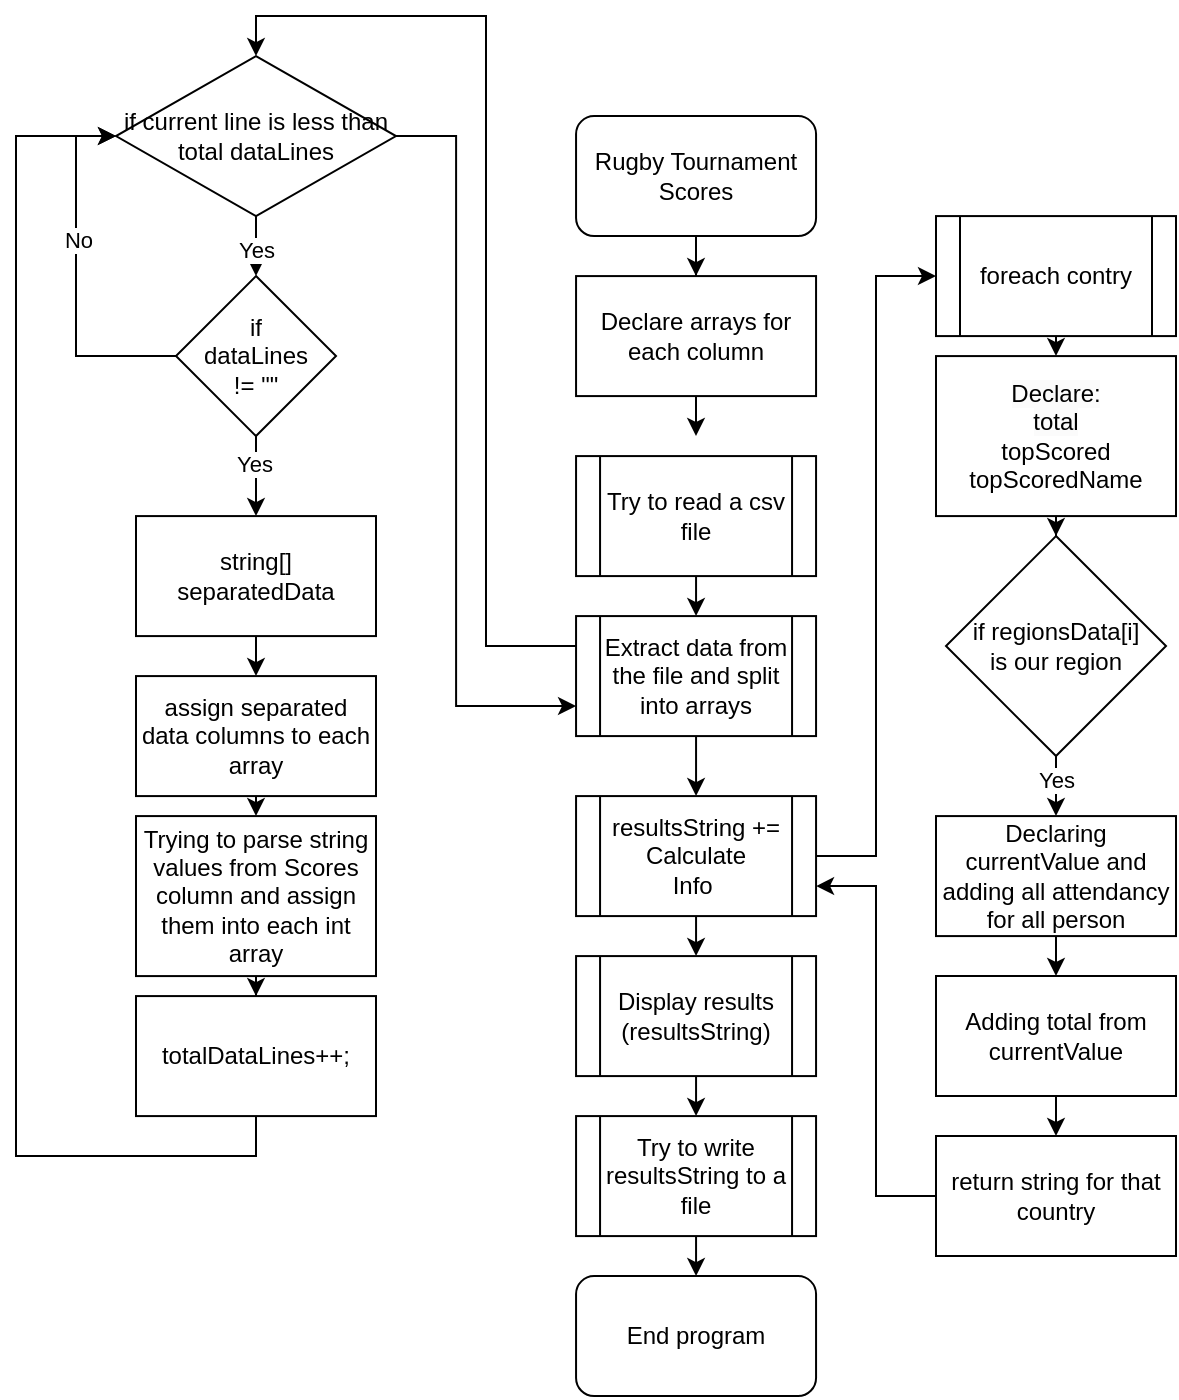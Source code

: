 <mxfile version="22.1.7" type="device">
  <diagram name="Page-1" id="qs4en36nI8OkgmdsuLl5">
    <mxGraphModel dx="989" dy="545" grid="1" gridSize="10" guides="1" tooltips="1" connect="1" arrows="1" fold="1" page="1" pageScale="1" pageWidth="850" pageHeight="1100" math="0" shadow="0">
      <root>
        <mxCell id="0" />
        <mxCell id="1" parent="0" />
        <mxCell id="cvNnizNzKWjBdOt4DmSa-48" value="" style="edgeStyle=orthogonalEdgeStyle;rounded=0;orthogonalLoop=1;jettySize=auto;html=1;" edge="1" parent="1" source="cvNnizNzKWjBdOt4DmSa-1" target="cvNnizNzKWjBdOt4DmSa-17">
          <mxGeometry relative="1" as="geometry" />
        </mxCell>
        <mxCell id="cvNnizNzKWjBdOt4DmSa-1" value="Rugby Tournament Scores" style="rounded=1;whiteSpace=wrap;html=1;" vertex="1" parent="1">
          <mxGeometry x="290.03" y="60.04" width="120" height="60" as="geometry" />
        </mxCell>
        <mxCell id="cvNnizNzKWjBdOt4DmSa-51" style="edgeStyle=orthogonalEdgeStyle;rounded=0;orthogonalLoop=1;jettySize=auto;html=1;exitX=0.5;exitY=1;exitDx=0;exitDy=0;entryX=0.5;entryY=0;entryDx=0;entryDy=0;" edge="1" parent="1" source="cvNnizNzKWjBdOt4DmSa-2" target="cvNnizNzKWjBdOt4DmSa-3">
          <mxGeometry relative="1" as="geometry" />
        </mxCell>
        <mxCell id="cvNnizNzKWjBdOt4DmSa-2" value="Try to read a csv file" style="shape=process;whiteSpace=wrap;html=1;backgroundOutline=1;" vertex="1" parent="1">
          <mxGeometry x="290.03" y="230.04" width="120" height="60" as="geometry" />
        </mxCell>
        <mxCell id="cvNnizNzKWjBdOt4DmSa-45" style="edgeStyle=orthogonalEdgeStyle;rounded=0;orthogonalLoop=1;jettySize=auto;html=1;exitX=0;exitY=0.25;exitDx=0;exitDy=0;entryX=0.5;entryY=0;entryDx=0;entryDy=0;" edge="1" parent="1" source="cvNnizNzKWjBdOt4DmSa-3" target="cvNnizNzKWjBdOt4DmSa-20">
          <mxGeometry relative="1" as="geometry" />
        </mxCell>
        <mxCell id="cvNnizNzKWjBdOt4DmSa-52" style="edgeStyle=orthogonalEdgeStyle;rounded=0;orthogonalLoop=1;jettySize=auto;html=1;exitX=0.5;exitY=1;exitDx=0;exitDy=0;entryX=0.5;entryY=0;entryDx=0;entryDy=0;" edge="1" parent="1" source="cvNnizNzKWjBdOt4DmSa-3" target="cvNnizNzKWjBdOt4DmSa-4">
          <mxGeometry relative="1" as="geometry" />
        </mxCell>
        <mxCell id="cvNnizNzKWjBdOt4DmSa-3" value="Extract data from the file and split into arrays" style="shape=process;whiteSpace=wrap;html=1;backgroundOutline=1;" vertex="1" parent="1">
          <mxGeometry x="290.03" y="310.04" width="120" height="60" as="geometry" />
        </mxCell>
        <mxCell id="cvNnizNzKWjBdOt4DmSa-10" value="" style="edgeStyle=orthogonalEdgeStyle;rounded=0;orthogonalLoop=1;jettySize=auto;html=1;entryX=0;entryY=0.5;entryDx=0;entryDy=0;" edge="1" parent="1" source="cvNnizNzKWjBdOt4DmSa-4" target="cvNnizNzKWjBdOt4DmSa-9">
          <mxGeometry relative="1" as="geometry" />
        </mxCell>
        <mxCell id="cvNnizNzKWjBdOt4DmSa-59" style="edgeStyle=orthogonalEdgeStyle;rounded=0;orthogonalLoop=1;jettySize=auto;html=1;exitX=0.5;exitY=1;exitDx=0;exitDy=0;entryX=0.5;entryY=0;entryDx=0;entryDy=0;" edge="1" parent="1" source="cvNnizNzKWjBdOt4DmSa-4" target="cvNnizNzKWjBdOt4DmSa-5">
          <mxGeometry relative="1" as="geometry" />
        </mxCell>
        <mxCell id="cvNnizNzKWjBdOt4DmSa-4" value="resultsString += Calculate &lt;br&gt;Info&amp;nbsp;" style="shape=process;whiteSpace=wrap;html=1;backgroundOutline=1;" vertex="1" parent="1">
          <mxGeometry x="290.03" y="400.04" width="120" height="60" as="geometry" />
        </mxCell>
        <mxCell id="cvNnizNzKWjBdOt4DmSa-60" style="edgeStyle=orthogonalEdgeStyle;rounded=0;orthogonalLoop=1;jettySize=auto;html=1;exitX=0.5;exitY=1;exitDx=0;exitDy=0;entryX=0.5;entryY=0;entryDx=0;entryDy=0;" edge="1" parent="1" source="cvNnizNzKWjBdOt4DmSa-5" target="cvNnizNzKWjBdOt4DmSa-6">
          <mxGeometry relative="1" as="geometry" />
        </mxCell>
        <mxCell id="cvNnizNzKWjBdOt4DmSa-5" value="Display results (resultsString)" style="shape=process;whiteSpace=wrap;html=1;backgroundOutline=1;" vertex="1" parent="1">
          <mxGeometry x="290.03" y="480.04" width="120" height="60" as="geometry" />
        </mxCell>
        <mxCell id="cvNnizNzKWjBdOt4DmSa-61" style="edgeStyle=orthogonalEdgeStyle;rounded=0;orthogonalLoop=1;jettySize=auto;html=1;exitX=0.5;exitY=1;exitDx=0;exitDy=0;entryX=0.5;entryY=0;entryDx=0;entryDy=0;" edge="1" parent="1" source="cvNnizNzKWjBdOt4DmSa-6" target="cvNnizNzKWjBdOt4DmSa-8">
          <mxGeometry relative="1" as="geometry" />
        </mxCell>
        <mxCell id="cvNnizNzKWjBdOt4DmSa-6" value="Try to write resultsString to a file" style="shape=process;whiteSpace=wrap;html=1;backgroundOutline=1;" vertex="1" parent="1">
          <mxGeometry x="290.03" y="560.04" width="120" height="60" as="geometry" />
        </mxCell>
        <mxCell id="cvNnizNzKWjBdOt4DmSa-8" value="End program" style="rounded=1;whiteSpace=wrap;html=1;" vertex="1" parent="1">
          <mxGeometry x="290.03" y="640.04" width="120" height="60" as="geometry" />
        </mxCell>
        <mxCell id="cvNnizNzKWjBdOt4DmSa-14" style="edgeStyle=orthogonalEdgeStyle;rounded=0;orthogonalLoop=1;jettySize=auto;html=1;exitX=0.5;exitY=1;exitDx=0;exitDy=0;entryX=0.5;entryY=0;entryDx=0;entryDy=0;" edge="1" parent="1" source="cvNnizNzKWjBdOt4DmSa-9" target="cvNnizNzKWjBdOt4DmSa-11">
          <mxGeometry relative="1" as="geometry" />
        </mxCell>
        <mxCell id="cvNnizNzKWjBdOt4DmSa-9" value="foreach contry" style="shape=process;whiteSpace=wrap;html=1;backgroundOutline=1;" vertex="1" parent="1">
          <mxGeometry x="470" y="110.04" width="120" height="60" as="geometry" />
        </mxCell>
        <mxCell id="cvNnizNzKWjBdOt4DmSa-16" style="edgeStyle=orthogonalEdgeStyle;rounded=0;orthogonalLoop=1;jettySize=auto;html=1;exitX=0.5;exitY=1;exitDx=0;exitDy=0;" edge="1" parent="1" source="cvNnizNzKWjBdOt4DmSa-11" target="cvNnizNzKWjBdOt4DmSa-15">
          <mxGeometry relative="1" as="geometry" />
        </mxCell>
        <mxCell id="cvNnizNzKWjBdOt4DmSa-11" value="&lt;span style=&quot;color: rgb(0, 0, 0); font-family: Helvetica; font-size: 12px; font-style: normal; font-variant-ligatures: normal; font-variant-caps: normal; font-weight: 400; letter-spacing: normal; orphans: 2; text-align: center; text-indent: 0px; text-transform: none; widows: 2; word-spacing: 0px; -webkit-text-stroke-width: 0px; background-color: rgb(251, 251, 251); text-decoration-thickness: initial; text-decoration-style: initial; text-decoration-color: initial; float: none; display: inline !important;&quot;&gt;Declare:&lt;/span&gt;&lt;br style=&quot;border-color: var(--border-color); color: rgb(0, 0, 0); font-family: Helvetica; font-size: 12px; font-style: normal; font-variant-ligatures: normal; font-variant-caps: normal; font-weight: 400; letter-spacing: normal; orphans: 2; text-align: center; text-indent: 0px; text-transform: none; widows: 2; word-spacing: 0px; -webkit-text-stroke-width: 0px; background-color: rgb(251, 251, 251); text-decoration-thickness: initial; text-decoration-style: initial; text-decoration-color: initial;&quot;&gt;&lt;span style=&quot;color: rgb(0, 0, 0); font-family: Helvetica; font-size: 12px; font-style: normal; font-variant-ligatures: normal; font-variant-caps: normal; font-weight: 400; letter-spacing: normal; orphans: 2; text-align: center; text-indent: 0px; text-transform: none; widows: 2; word-spacing: 0px; -webkit-text-stroke-width: 0px; background-color: rgb(251, 251, 251); text-decoration-thickness: initial; text-decoration-style: initial; text-decoration-color: initial; float: none; display: inline !important;&quot;&gt;total&lt;br&gt;&lt;/span&gt;topScored&lt;br&gt;topScoredName" style="whiteSpace=wrap;html=1;" vertex="1" parent="1">
          <mxGeometry x="470" y="180.04" width="120" height="80" as="geometry" />
        </mxCell>
        <mxCell id="cvNnizNzKWjBdOt4DmSa-53" style="edgeStyle=orthogonalEdgeStyle;rounded=0;orthogonalLoop=1;jettySize=auto;html=1;exitX=0.5;exitY=1;exitDx=0;exitDy=0;" edge="1" parent="1" source="cvNnizNzKWjBdOt4DmSa-15" target="cvNnizNzKWjBdOt4DmSa-18">
          <mxGeometry relative="1" as="geometry" />
        </mxCell>
        <mxCell id="cvNnizNzKWjBdOt4DmSa-57" value="Yes" style="edgeLabel;html=1;align=center;verticalAlign=middle;resizable=0;points=[];" vertex="1" connectable="0" parent="cvNnizNzKWjBdOt4DmSa-53">
          <mxGeometry x="0.262" relative="1" as="geometry">
            <mxPoint as="offset" />
          </mxGeometry>
        </mxCell>
        <mxCell id="cvNnizNzKWjBdOt4DmSa-15" value="if&amp;nbsp;regionsData[i] &lt;br&gt;is our region" style="rhombus;whiteSpace=wrap;html=1;" vertex="1" parent="1">
          <mxGeometry x="475" y="270.04" width="110" height="110" as="geometry" />
        </mxCell>
        <mxCell id="cvNnizNzKWjBdOt4DmSa-49" value="" style="edgeStyle=orthogonalEdgeStyle;rounded=0;orthogonalLoop=1;jettySize=auto;html=1;" edge="1" parent="1" source="cvNnizNzKWjBdOt4DmSa-17">
          <mxGeometry relative="1" as="geometry">
            <mxPoint x="350.03" y="220.04" as="targetPoint" />
          </mxGeometry>
        </mxCell>
        <mxCell id="cvNnizNzKWjBdOt4DmSa-17" value="Declare arrays for each column" style="rounded=0;whiteSpace=wrap;html=1;" vertex="1" parent="1">
          <mxGeometry x="290.03" y="140.04" width="120" height="60" as="geometry" />
        </mxCell>
        <mxCell id="cvNnizNzKWjBdOt4DmSa-54" style="edgeStyle=orthogonalEdgeStyle;rounded=0;orthogonalLoop=1;jettySize=auto;html=1;exitX=0.5;exitY=1;exitDx=0;exitDy=0;entryX=0.5;entryY=0;entryDx=0;entryDy=0;" edge="1" parent="1" source="cvNnizNzKWjBdOt4DmSa-18" target="cvNnizNzKWjBdOt4DmSa-19">
          <mxGeometry relative="1" as="geometry" />
        </mxCell>
        <mxCell id="cvNnizNzKWjBdOt4DmSa-18" value="Declaring currentValue and adding all attendancy for all person&lt;br&gt;" style="rounded=0;whiteSpace=wrap;html=1;" vertex="1" parent="1">
          <mxGeometry x="470" y="410.04" width="120" height="60" as="geometry" />
        </mxCell>
        <mxCell id="cvNnizNzKWjBdOt4DmSa-56" style="edgeStyle=orthogonalEdgeStyle;rounded=0;orthogonalLoop=1;jettySize=auto;html=1;exitX=0.5;exitY=1;exitDx=0;exitDy=0;entryX=0.5;entryY=0;entryDx=0;entryDy=0;" edge="1" parent="1" source="cvNnizNzKWjBdOt4DmSa-19" target="cvNnizNzKWjBdOt4DmSa-55">
          <mxGeometry relative="1" as="geometry" />
        </mxCell>
        <mxCell id="cvNnizNzKWjBdOt4DmSa-19" value="Adding total from currentValue" style="rounded=0;whiteSpace=wrap;html=1;" vertex="1" parent="1">
          <mxGeometry x="470" y="490.0" width="120" height="60" as="geometry" />
        </mxCell>
        <mxCell id="cvNnizNzKWjBdOt4DmSa-27" style="edgeStyle=orthogonalEdgeStyle;rounded=0;orthogonalLoop=1;jettySize=auto;html=1;exitX=0.5;exitY=1;exitDx=0;exitDy=0;entryX=0.5;entryY=0;entryDx=0;entryDy=0;" edge="1" parent="1" source="cvNnizNzKWjBdOt4DmSa-20" target="cvNnizNzKWjBdOt4DmSa-24">
          <mxGeometry relative="1" as="geometry" />
        </mxCell>
        <mxCell id="cvNnizNzKWjBdOt4DmSa-31" value="Yes" style="edgeLabel;html=1;align=center;verticalAlign=middle;resizable=0;points=[];" vertex="1" connectable="0" parent="cvNnizNzKWjBdOt4DmSa-27">
          <mxGeometry x="-0.414" y="1" relative="1" as="geometry">
            <mxPoint x="-1" y="8" as="offset" />
          </mxGeometry>
        </mxCell>
        <mxCell id="cvNnizNzKWjBdOt4DmSa-46" style="edgeStyle=orthogonalEdgeStyle;rounded=0;orthogonalLoop=1;jettySize=auto;html=1;exitX=1;exitY=0.5;exitDx=0;exitDy=0;entryX=0;entryY=0.75;entryDx=0;entryDy=0;" edge="1" parent="1" source="cvNnizNzKWjBdOt4DmSa-20" target="cvNnizNzKWjBdOt4DmSa-3">
          <mxGeometry relative="1" as="geometry">
            <Array as="points">
              <mxPoint x="230.03" y="70.1" />
              <mxPoint x="230.03" y="355.1" />
            </Array>
          </mxGeometry>
        </mxCell>
        <mxCell id="cvNnizNzKWjBdOt4DmSa-20" value="if current line is less than total dataLines" style="rhombus;whiteSpace=wrap;html=1;" vertex="1" parent="1">
          <mxGeometry x="60" y="30.04" width="140" height="80" as="geometry" />
        </mxCell>
        <mxCell id="cvNnizNzKWjBdOt4DmSa-32" style="edgeStyle=orthogonalEdgeStyle;rounded=0;orthogonalLoop=1;jettySize=auto;html=1;exitX=0.5;exitY=1;exitDx=0;exitDy=0;entryX=0.5;entryY=0;entryDx=0;entryDy=0;" edge="1" parent="1" source="cvNnizNzKWjBdOt4DmSa-22" target="cvNnizNzKWjBdOt4DmSa-23">
          <mxGeometry relative="1" as="geometry" />
        </mxCell>
        <mxCell id="cvNnizNzKWjBdOt4DmSa-22" value="string[] separatedData" style="rounded=0;whiteSpace=wrap;html=1;" vertex="1" parent="1">
          <mxGeometry x="70" y="260.04" width="120" height="60" as="geometry" />
        </mxCell>
        <mxCell id="cvNnizNzKWjBdOt4DmSa-33" style="edgeStyle=orthogonalEdgeStyle;rounded=0;orthogonalLoop=1;jettySize=auto;html=1;exitX=0.5;exitY=1;exitDx=0;exitDy=0;entryX=0.5;entryY=0;entryDx=0;entryDy=0;" edge="1" parent="1" source="cvNnizNzKWjBdOt4DmSa-23" target="cvNnizNzKWjBdOt4DmSa-25">
          <mxGeometry relative="1" as="geometry" />
        </mxCell>
        <mxCell id="cvNnizNzKWjBdOt4DmSa-23" value="assign separated data columns to each array" style="rounded=0;whiteSpace=wrap;html=1;" vertex="1" parent="1">
          <mxGeometry x="70" y="340.04" width="120" height="60" as="geometry" />
        </mxCell>
        <mxCell id="cvNnizNzKWjBdOt4DmSa-29" style="edgeStyle=orthogonalEdgeStyle;rounded=0;orthogonalLoop=1;jettySize=auto;html=1;exitX=0.5;exitY=1;exitDx=0;exitDy=0;entryX=0.5;entryY=0;entryDx=0;entryDy=0;" edge="1" parent="1" source="cvNnizNzKWjBdOt4DmSa-24" target="cvNnizNzKWjBdOt4DmSa-22">
          <mxGeometry relative="1" as="geometry" />
        </mxCell>
        <mxCell id="cvNnizNzKWjBdOt4DmSa-30" value="Yes" style="edgeLabel;html=1;align=center;verticalAlign=middle;resizable=0;points=[];" vertex="1" connectable="0" parent="cvNnizNzKWjBdOt4DmSa-29">
          <mxGeometry x="-0.325" y="-1" relative="1" as="geometry">
            <mxPoint as="offset" />
          </mxGeometry>
        </mxCell>
        <mxCell id="cvNnizNzKWjBdOt4DmSa-40" style="edgeStyle=orthogonalEdgeStyle;rounded=0;orthogonalLoop=1;jettySize=auto;html=1;exitX=0;exitY=0.5;exitDx=0;exitDy=0;entryX=0;entryY=0.5;entryDx=0;entryDy=0;" edge="1" parent="1" source="cvNnizNzKWjBdOt4DmSa-24" target="cvNnizNzKWjBdOt4DmSa-20">
          <mxGeometry relative="1" as="geometry" />
        </mxCell>
        <mxCell id="cvNnizNzKWjBdOt4DmSa-41" value="No" style="edgeLabel;html=1;align=center;verticalAlign=middle;resizable=0;points=[];" vertex="1" connectable="0" parent="cvNnizNzKWjBdOt4DmSa-40">
          <mxGeometry x="0.205" y="-1" relative="1" as="geometry">
            <mxPoint as="offset" />
          </mxGeometry>
        </mxCell>
        <mxCell id="cvNnizNzKWjBdOt4DmSa-24" value="if &lt;br&gt;dataLines &lt;br&gt;!= &quot;&quot;" style="rhombus;whiteSpace=wrap;html=1;" vertex="1" parent="1">
          <mxGeometry x="90" y="140.04" width="80" height="80" as="geometry" />
        </mxCell>
        <mxCell id="cvNnizNzKWjBdOt4DmSa-36" value="" style="edgeStyle=orthogonalEdgeStyle;rounded=0;orthogonalLoop=1;jettySize=auto;html=1;" edge="1" parent="1" source="cvNnizNzKWjBdOt4DmSa-25" target="cvNnizNzKWjBdOt4DmSa-34">
          <mxGeometry relative="1" as="geometry" />
        </mxCell>
        <mxCell id="cvNnizNzKWjBdOt4DmSa-25" value="Trying to parse string values from Scores column and assign them into each int array" style="rounded=0;whiteSpace=wrap;html=1;" vertex="1" parent="1">
          <mxGeometry x="70" y="410.04" width="120" height="80" as="geometry" />
        </mxCell>
        <mxCell id="cvNnizNzKWjBdOt4DmSa-47" style="edgeStyle=orthogonalEdgeStyle;rounded=0;orthogonalLoop=1;jettySize=auto;html=1;exitX=0.5;exitY=1;exitDx=0;exitDy=0;entryX=0;entryY=0.5;entryDx=0;entryDy=0;" edge="1" parent="1" source="cvNnizNzKWjBdOt4DmSa-34" target="cvNnizNzKWjBdOt4DmSa-20">
          <mxGeometry relative="1" as="geometry">
            <Array as="points">
              <mxPoint x="130" y="580.04" />
              <mxPoint x="10" y="580.04" />
              <mxPoint x="10" y="70.04" />
            </Array>
          </mxGeometry>
        </mxCell>
        <mxCell id="cvNnizNzKWjBdOt4DmSa-34" value="totalDataLines++;" style="rounded=0;whiteSpace=wrap;html=1;" vertex="1" parent="1">
          <mxGeometry x="70" y="500.04" width="120" height="60" as="geometry" />
        </mxCell>
        <mxCell id="cvNnizNzKWjBdOt4DmSa-58" style="edgeStyle=orthogonalEdgeStyle;rounded=0;orthogonalLoop=1;jettySize=auto;html=1;exitX=0;exitY=0.5;exitDx=0;exitDy=0;entryX=1;entryY=0.75;entryDx=0;entryDy=0;" edge="1" parent="1" source="cvNnizNzKWjBdOt4DmSa-55" target="cvNnizNzKWjBdOt4DmSa-4">
          <mxGeometry relative="1" as="geometry" />
        </mxCell>
        <mxCell id="cvNnizNzKWjBdOt4DmSa-55" value="return string for that country" style="rounded=0;whiteSpace=wrap;html=1;" vertex="1" parent="1">
          <mxGeometry x="470" y="570.0" width="120" height="60" as="geometry" />
        </mxCell>
      </root>
    </mxGraphModel>
  </diagram>
</mxfile>
